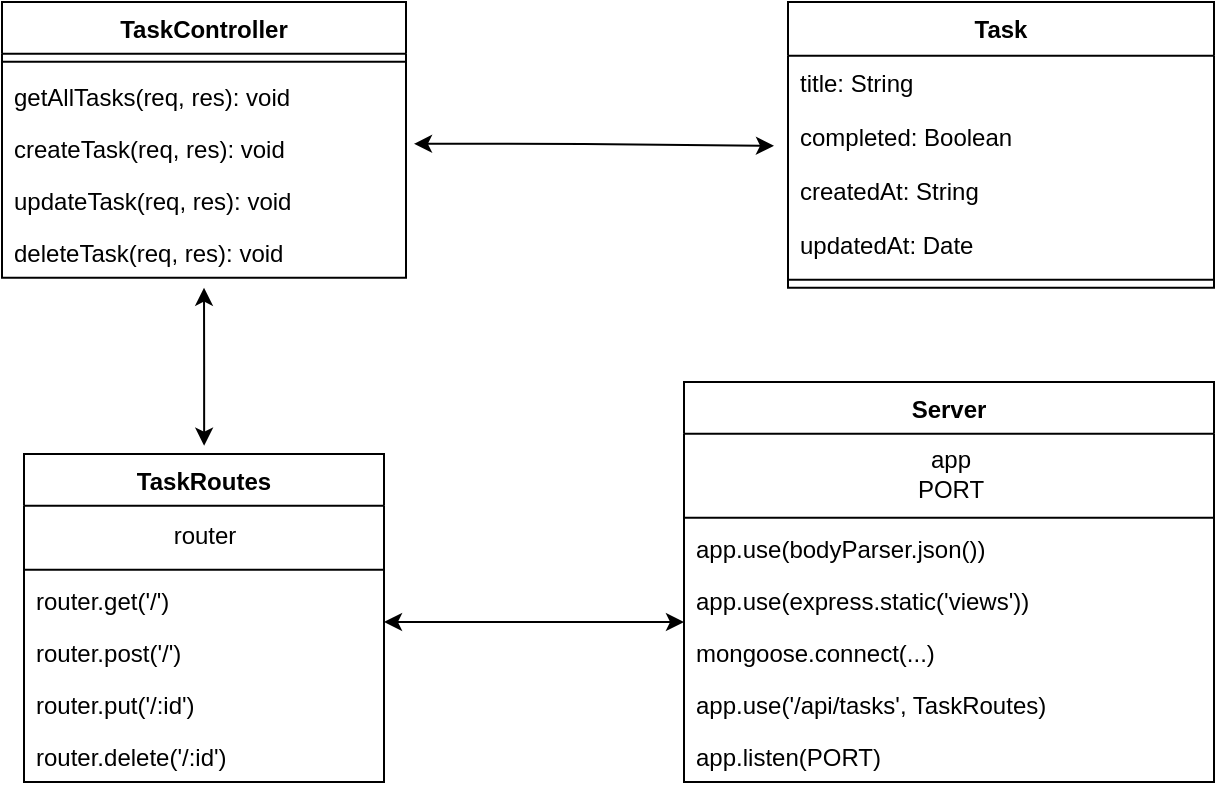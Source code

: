 <mxfile version="24.8.3">
  <diagram name="Page-1" id="RWAmekY_Xys67PfFEPZY">
    <mxGraphModel dx="1434" dy="679" grid="1" gridSize="10" guides="1" tooltips="1" connect="1" arrows="1" fold="1" page="1" pageScale="1" pageWidth="850" pageHeight="1100" math="0" shadow="0">
      <root>
        <mxCell id="0" />
        <mxCell id="1" parent="0" />
        <mxCell id="2" value="Task" style="swimlane;fontStyle=1;align=center;verticalAlign=top;childLayout=stackLayout;horizontal=1;startSize=26.857;horizontalStack=0;resizeParent=1;resizeParentMax=0;resizeLast=0;collapsible=0;marginBottom=0;" parent="1" vertex="1">
          <mxGeometry x="522" y="50" width="213" height="142.857" as="geometry" />
        </mxCell>
        <mxCell id="3" value="title: String" style="text;strokeColor=none;fillColor=none;align=left;verticalAlign=top;spacingLeft=4;spacingRight=4;overflow=hidden;rotatable=0;points=[[0,0.5],[1,0.5]];portConstraint=eastwest;" parent="2" vertex="1">
          <mxGeometry y="26.857" width="213" height="27" as="geometry" />
        </mxCell>
        <mxCell id="7" value="completed: Boolean" style="text;strokeColor=none;fillColor=none;align=left;verticalAlign=top;spacingLeft=4;spacingRight=4;overflow=hidden;rotatable=0;points=[[0,0.5],[1,0.5]];portConstraint=eastwest;" parent="2" vertex="1">
          <mxGeometry y="53.857" width="213" height="27" as="geometry" />
        </mxCell>
        <mxCell id="5" value="createdAt: String" style="text;strokeColor=none;fillColor=none;align=left;verticalAlign=top;spacingLeft=4;spacingRight=4;overflow=hidden;rotatable=0;points=[[0,0.5],[1,0.5]];portConstraint=eastwest;" parent="2" vertex="1">
          <mxGeometry y="80.857" width="213" height="27" as="geometry" />
        </mxCell>
        <mxCell id="6" value="updatedAt: Date" style="text;strokeColor=none;fillColor=none;align=left;verticalAlign=top;spacingLeft=4;spacingRight=4;overflow=hidden;rotatable=0;points=[[0,0.5],[1,0.5]];portConstraint=eastwest;" parent="2" vertex="1">
          <mxGeometry y="107.857" width="213" height="27" as="geometry" />
        </mxCell>
        <mxCell id="8" style="line;strokeWidth=1;fillColor=none;align=left;verticalAlign=middle;spacingTop=-1;spacingLeft=3;spacingRight=3;rotatable=0;labelPosition=right;points=[];portConstraint=eastwest;strokeColor=inherit;" parent="2" vertex="1">
          <mxGeometry y="134.857" width="213" height="8" as="geometry" />
        </mxCell>
        <mxCell id="10" value="TaskController" style="swimlane;fontStyle=1;align=center;verticalAlign=top;childLayout=stackLayout;horizontal=1;startSize=25.818;horizontalStack=0;resizeParent=1;resizeParentMax=0;resizeLast=0;collapsible=0;marginBottom=0;" parent="1" vertex="1">
          <mxGeometry x="129" y="50.0" width="202" height="137.818" as="geometry" />
        </mxCell>
        <mxCell id="11" style="line;strokeWidth=1;fillColor=none;align=left;verticalAlign=middle;spacingTop=-1;spacingLeft=3;spacingRight=3;rotatable=0;labelPosition=right;points=[];portConstraint=eastwest;strokeColor=inherit;" parent="10" vertex="1">
          <mxGeometry y="25.818" width="202" height="8" as="geometry" />
        </mxCell>
        <mxCell id="12" value="getAllTasks(req, res): void&#xa;" style="text;strokeColor=none;fillColor=none;align=left;verticalAlign=top;spacingLeft=4;spacingRight=4;overflow=hidden;rotatable=0;points=[[0,0.5],[1,0.5]];portConstraint=eastwest;" parent="10" vertex="1">
          <mxGeometry y="33.818" width="202" height="26" as="geometry" />
        </mxCell>
        <mxCell id="13" value="createTask(req, res): void&#xa;" style="text;strokeColor=none;fillColor=none;align=left;verticalAlign=top;spacingLeft=4;spacingRight=4;overflow=hidden;rotatable=0;points=[[0,0.5],[1,0.5]];portConstraint=eastwest;" parent="10" vertex="1">
          <mxGeometry y="59.818" width="202" height="26" as="geometry" />
        </mxCell>
        <mxCell id="14" value="updateTask(req, res): void&#xa;" style="text;strokeColor=none;fillColor=none;align=left;verticalAlign=top;spacingLeft=4;spacingRight=4;overflow=hidden;rotatable=0;points=[[0,0.5],[1,0.5]];portConstraint=eastwest;" parent="10" vertex="1">
          <mxGeometry y="85.818" width="202" height="26" as="geometry" />
        </mxCell>
        <mxCell id="15" value="deleteTask(req, res): void&#xa;" style="text;strokeColor=none;fillColor=none;align=left;verticalAlign=top;spacingLeft=4;spacingRight=4;overflow=hidden;rotatable=0;points=[[0,0.5],[1,0.5]];portConstraint=eastwest;" parent="10" vertex="1">
          <mxGeometry y="111.818" width="202" height="26" as="geometry" />
        </mxCell>
        <mxCell id="gIlXUcEV_hSdtFeCydnB-20" value="TaskRoutes" style="swimlane;fontStyle=1;align=center;verticalAlign=top;childLayout=stackLayout;horizontal=1;startSize=25.818;horizontalStack=0;resizeParent=1;resizeParentMax=0;resizeLast=0;collapsible=0;marginBottom=0;" vertex="1" parent="1">
          <mxGeometry x="140" y="276" width="180" height="163.998" as="geometry" />
        </mxCell>
        <mxCell id="gIlXUcEV_hSdtFeCydnB-26" value="router" style="text;html=1;align=center;verticalAlign=middle;resizable=0;points=[];autosize=1;strokeColor=none;fillColor=none;" vertex="1" parent="gIlXUcEV_hSdtFeCydnB-20">
          <mxGeometry y="25.818" width="180" height="30" as="geometry" />
        </mxCell>
        <mxCell id="gIlXUcEV_hSdtFeCydnB-21" style="line;strokeWidth=1;fillColor=none;align=left;verticalAlign=middle;spacingTop=-1;spacingLeft=3;spacingRight=3;rotatable=0;labelPosition=right;points=[];portConstraint=eastwest;strokeColor=inherit;" vertex="1" parent="gIlXUcEV_hSdtFeCydnB-20">
          <mxGeometry y="55.818" width="180" height="4.18" as="geometry" />
        </mxCell>
        <mxCell id="gIlXUcEV_hSdtFeCydnB-22" value="router.get(&#39;/&#39;)" style="text;strokeColor=none;fillColor=none;align=left;verticalAlign=top;spacingLeft=4;spacingRight=4;overflow=hidden;rotatable=0;points=[[0,0.5],[1,0.5]];portConstraint=eastwest;" vertex="1" parent="gIlXUcEV_hSdtFeCydnB-20">
          <mxGeometry y="59.998" width="180" height="26" as="geometry" />
        </mxCell>
        <mxCell id="gIlXUcEV_hSdtFeCydnB-23" value="router.post(&#39;/&#39;)" style="text;strokeColor=none;fillColor=none;align=left;verticalAlign=top;spacingLeft=4;spacingRight=4;overflow=hidden;rotatable=0;points=[[0,0.5],[1,0.5]];portConstraint=eastwest;" vertex="1" parent="gIlXUcEV_hSdtFeCydnB-20">
          <mxGeometry y="85.998" width="180" height="26" as="geometry" />
        </mxCell>
        <mxCell id="gIlXUcEV_hSdtFeCydnB-24" value="router.put(&#39;/:id&#39;)" style="text;strokeColor=none;fillColor=none;align=left;verticalAlign=top;spacingLeft=4;spacingRight=4;overflow=hidden;rotatable=0;points=[[0,0.5],[1,0.5]];portConstraint=eastwest;" vertex="1" parent="gIlXUcEV_hSdtFeCydnB-20">
          <mxGeometry y="111.998" width="180" height="26" as="geometry" />
        </mxCell>
        <mxCell id="gIlXUcEV_hSdtFeCydnB-25" value="router.delete(&#39;/:id&#39;)" style="text;strokeColor=none;fillColor=none;align=left;verticalAlign=top;spacingLeft=4;spacingRight=4;overflow=hidden;rotatable=0;points=[[0,0.5],[1,0.5]];portConstraint=eastwest;" vertex="1" parent="gIlXUcEV_hSdtFeCydnB-20">
          <mxGeometry y="137.998" width="180" height="26" as="geometry" />
        </mxCell>
        <mxCell id="gIlXUcEV_hSdtFeCydnB-27" value="Server" style="swimlane;fontStyle=1;align=center;verticalAlign=top;childLayout=stackLayout;horizontal=1;startSize=25.818;horizontalStack=0;resizeParent=1;resizeParentMax=0;resizeLast=0;collapsible=0;marginBottom=0;" vertex="1" parent="1">
          <mxGeometry x="470" y="240" width="265" height="199.998" as="geometry" />
        </mxCell>
        <mxCell id="gIlXUcEV_hSdtFeCydnB-28" value="app&lt;br&gt;PORT" style="text;html=1;align=center;verticalAlign=middle;resizable=0;points=[];autosize=1;strokeColor=none;fillColor=none;" vertex="1" parent="gIlXUcEV_hSdtFeCydnB-27">
          <mxGeometry y="25.818" width="265" height="40" as="geometry" />
        </mxCell>
        <mxCell id="gIlXUcEV_hSdtFeCydnB-29" style="line;strokeWidth=1;fillColor=none;align=left;verticalAlign=middle;spacingTop=-1;spacingLeft=3;spacingRight=3;rotatable=0;labelPosition=right;points=[];portConstraint=eastwest;strokeColor=inherit;" vertex="1" parent="gIlXUcEV_hSdtFeCydnB-27">
          <mxGeometry y="65.818" width="265" height="4.18" as="geometry" />
        </mxCell>
        <mxCell id="gIlXUcEV_hSdtFeCydnB-30" value="app.use(bodyParser.json())" style="text;strokeColor=none;fillColor=none;align=left;verticalAlign=top;spacingLeft=4;spacingRight=4;overflow=hidden;rotatable=0;points=[[0,0.5],[1,0.5]];portConstraint=eastwest;" vertex="1" parent="gIlXUcEV_hSdtFeCydnB-27">
          <mxGeometry y="69.998" width="265" height="26" as="geometry" />
        </mxCell>
        <mxCell id="gIlXUcEV_hSdtFeCydnB-31" value="app.use(express.static(&#39;views&#39;))" style="text;strokeColor=none;fillColor=none;align=left;verticalAlign=top;spacingLeft=4;spacingRight=4;overflow=hidden;rotatable=0;points=[[0,0.5],[1,0.5]];portConstraint=eastwest;" vertex="1" parent="gIlXUcEV_hSdtFeCydnB-27">
          <mxGeometry y="95.998" width="265" height="26" as="geometry" />
        </mxCell>
        <mxCell id="gIlXUcEV_hSdtFeCydnB-32" value="mongoose.connect(...)" style="text;strokeColor=none;fillColor=none;align=left;verticalAlign=top;spacingLeft=4;spacingRight=4;overflow=hidden;rotatable=0;points=[[0,0.5],[1,0.5]];portConstraint=eastwest;" vertex="1" parent="gIlXUcEV_hSdtFeCydnB-27">
          <mxGeometry y="121.998" width="265" height="26" as="geometry" />
        </mxCell>
        <mxCell id="gIlXUcEV_hSdtFeCydnB-35" value="app.use(&#39;/api/tasks&#39;, TaskRoutes)" style="text;strokeColor=none;fillColor=none;align=left;verticalAlign=top;spacingLeft=4;spacingRight=4;overflow=hidden;rotatable=0;points=[[0,0.5],[1,0.5]];portConstraint=eastwest;" vertex="1" parent="gIlXUcEV_hSdtFeCydnB-27">
          <mxGeometry y="147.998" width="265" height="26" as="geometry" />
        </mxCell>
        <mxCell id="gIlXUcEV_hSdtFeCydnB-33" value="app.listen(PORT)" style="text;strokeColor=none;fillColor=none;align=left;verticalAlign=top;spacingLeft=4;spacingRight=4;overflow=hidden;rotatable=0;points=[[0,0.5],[1,0.5]];portConstraint=eastwest;" vertex="1" parent="gIlXUcEV_hSdtFeCydnB-27">
          <mxGeometry y="173.998" width="265" height="26" as="geometry" />
        </mxCell>
        <mxCell id="gIlXUcEV_hSdtFeCydnB-45" value="" style="endArrow=classic;startArrow=classic;html=1;rounded=0;" edge="1" parent="1">
          <mxGeometry width="50" height="50" relative="1" as="geometry">
            <mxPoint x="320" y="360" as="sourcePoint" />
            <mxPoint x="470" y="360" as="targetPoint" />
            <Array as="points" />
          </mxGeometry>
        </mxCell>
        <mxCell id="gIlXUcEV_hSdtFeCydnB-46" value="" style="endArrow=classic;startArrow=classic;html=1;rounded=0;entryX=0.366;entryY=1.122;entryDx=0;entryDy=0;entryPerimeter=0;" edge="1" parent="1">
          <mxGeometry width="50" height="50" relative="1" as="geometry">
            <mxPoint x="230.07" y="271.87" as="sourcePoint" />
            <mxPoint x="230.002" y="192.86" as="targetPoint" />
            <Array as="points">
              <mxPoint x="230.07" y="231.87" />
            </Array>
          </mxGeometry>
        </mxCell>
        <mxCell id="gIlXUcEV_hSdtFeCydnB-47" value="" style="endArrow=classic;startArrow=classic;html=1;rounded=0;" edge="1" parent="1">
          <mxGeometry width="50" height="50" relative="1" as="geometry">
            <mxPoint x="515" y="121.93" as="sourcePoint" />
            <mxPoint x="335" y="120.93" as="targetPoint" />
            <Array as="points">
              <mxPoint x="420.07" y="120.94" />
            </Array>
          </mxGeometry>
        </mxCell>
      </root>
    </mxGraphModel>
  </diagram>
</mxfile>
